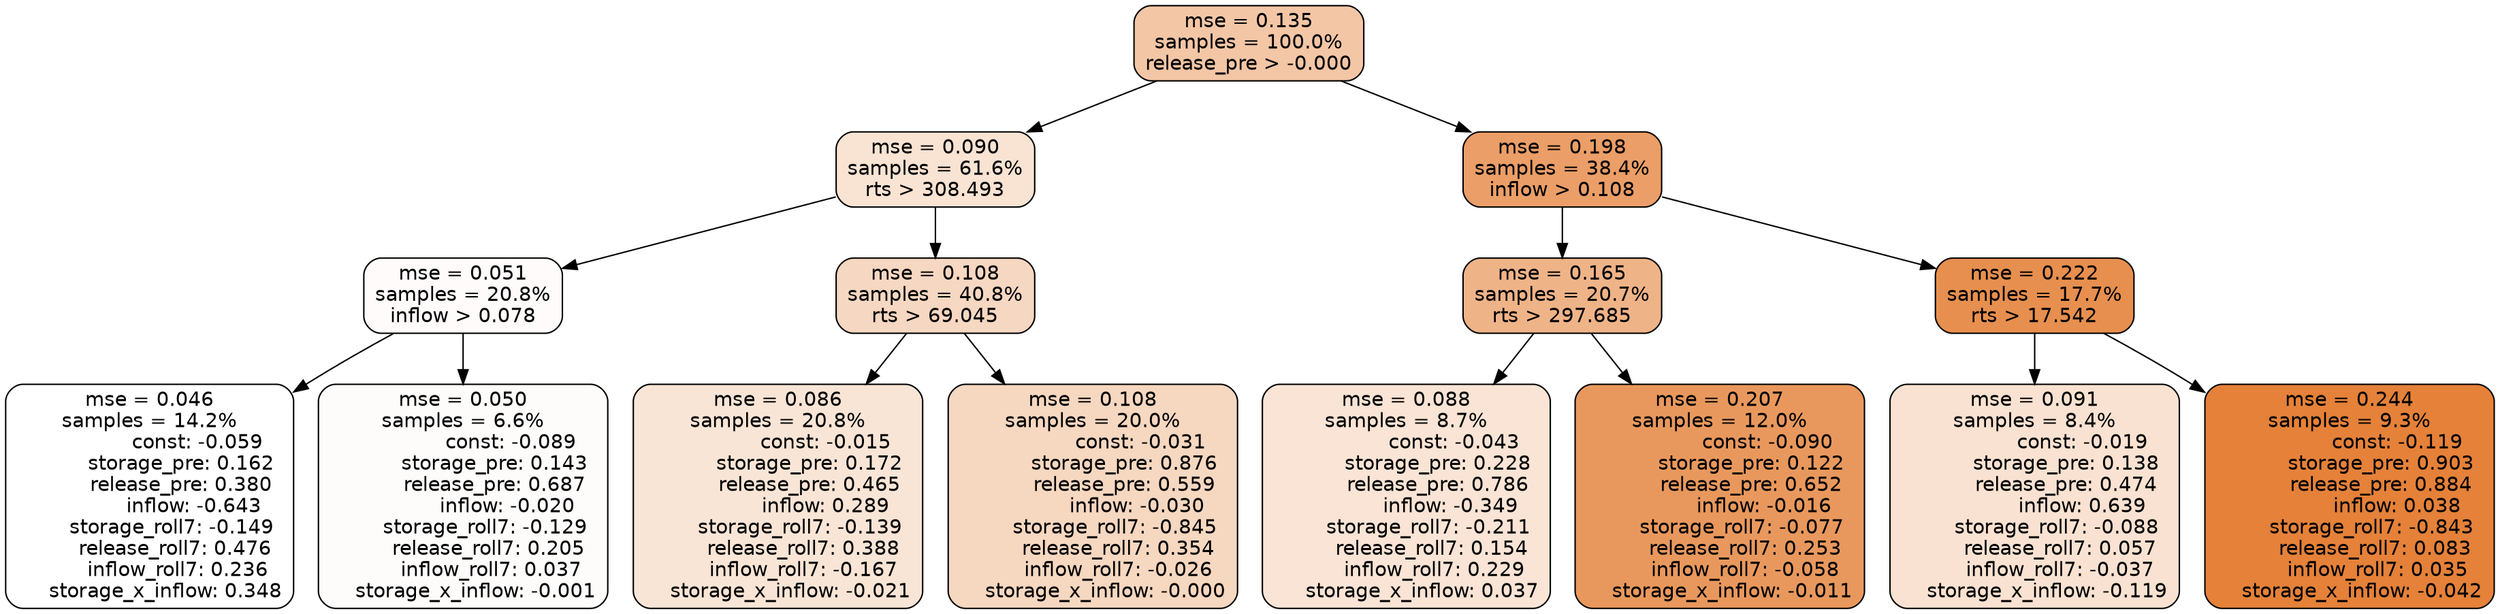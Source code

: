digraph tree {
node [shape=rectangle, style="filled, rounded", color="black", fontname=helvetica] ;
edge [fontname=helvetica] ;
	"0" [label="mse = 0.135
samples = 100.0%
release_pre > -0.000", fillcolor="#f3c6a6"]
	"1" [label="mse = 0.090
samples = 61.6%
rts > 308.493", fillcolor="#f9e3d3"]
	"8" [label="mse = 0.198
samples = 38.4%
inflow > 0.108", fillcolor="#eb9e67"]
	"5" [label="mse = 0.051
samples = 20.8%
inflow > 0.078", fillcolor="#fefbfa"]
	"2" [label="mse = 0.108
samples = 40.8%
rts > 69.045", fillcolor="#f6d7c1"]
	"9" [label="mse = 0.165
samples = 20.7%
rts > 297.685", fillcolor="#efb388"]
	"12" [label="mse = 0.222
samples = 17.7%
rts > 17.542", fillcolor="#e78f4f"]
	"6" [label="mse = 0.046
samples = 14.2%
               const: -0.059
          storage_pre: 0.162
          release_pre: 0.380
              inflow: -0.643
       storage_roll7: -0.149
        release_roll7: 0.476
         inflow_roll7: 0.236
     storage_x_inflow: 0.348", fillcolor="#ffffff"]
	"7" [label="mse = 0.050
samples = 6.6%
               const: -0.089
          storage_pre: 0.143
          release_pre: 0.687
              inflow: -0.020
       storage_roll7: -0.129
        release_roll7: 0.205
         inflow_roll7: 0.037
    storage_x_inflow: -0.001", fillcolor="#fefcfb"]
	"3" [label="mse = 0.086
samples = 20.8%
               const: -0.015
          storage_pre: 0.172
          release_pre: 0.465
               inflow: 0.289
       storage_roll7: -0.139
        release_roll7: 0.388
        inflow_roll7: -0.167
    storage_x_inflow: -0.021", fillcolor="#f9e5d6"]
	"4" [label="mse = 0.108
samples = 20.0%
               const: -0.031
          storage_pre: 0.876
          release_pre: 0.559
              inflow: -0.030
       storage_roll7: -0.845
        release_roll7: 0.354
        inflow_roll7: -0.026
    storage_x_inflow: -0.000", fillcolor="#f6d7c0"]
	"11" [label="mse = 0.088
samples = 8.7%
               const: -0.043
          storage_pre: 0.228
          release_pre: 0.786
              inflow: -0.349
       storage_roll7: -0.211
        release_roll7: 0.154
         inflow_roll7: 0.229
     storage_x_inflow: 0.037", fillcolor="#f9e4d5"]
	"10" [label="mse = 0.207
samples = 12.0%
               const: -0.090
          storage_pre: 0.122
          release_pre: 0.652
              inflow: -0.016
       storage_roll7: -0.077
        release_roll7: 0.253
        inflow_roll7: -0.058
    storage_x_inflow: -0.011", fillcolor="#e9985d"]
	"13" [label="mse = 0.091
samples = 8.4%
               const: -0.019
          storage_pre: 0.138
          release_pre: 0.474
               inflow: 0.639
       storage_roll7: -0.088
        release_roll7: 0.057
        inflow_roll7: -0.037
    storage_x_inflow: -0.119", fillcolor="#f9e2d1"]
	"14" [label="mse = 0.244
samples = 9.3%
               const: -0.119
          storage_pre: 0.903
          release_pre: 0.884
               inflow: 0.038
       storage_roll7: -0.843
        release_roll7: 0.083
         inflow_roll7: 0.035
    storage_x_inflow: -0.042", fillcolor="#e58139"]

	"0" -> "1"
	"0" -> "8"
	"1" -> "2"
	"1" -> "5"
	"8" -> "9"
	"8" -> "12"
	"5" -> "6"
	"5" -> "7"
	"2" -> "3"
	"2" -> "4"
	"9" -> "10"
	"9" -> "11"
	"12" -> "13"
	"12" -> "14"
}